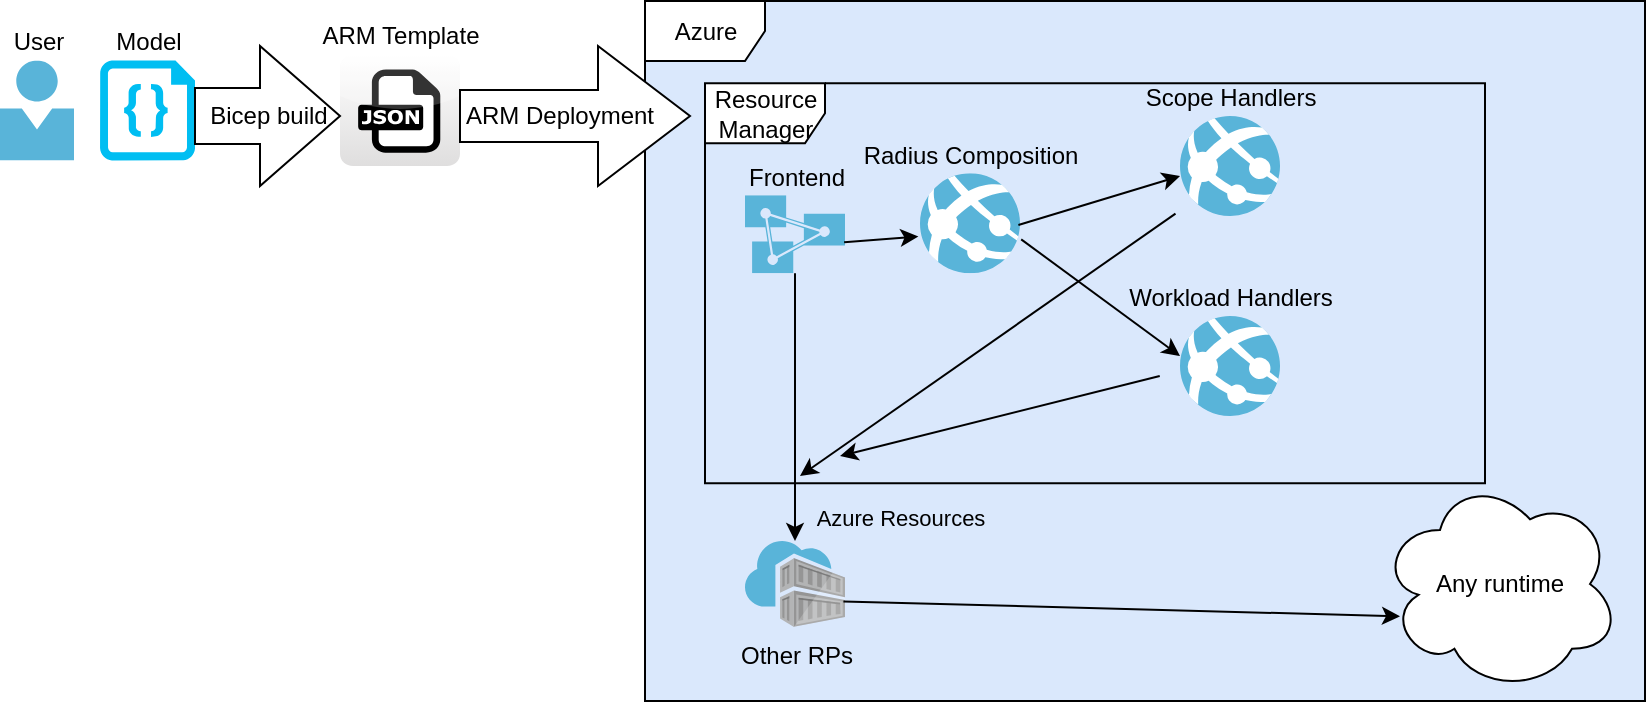 <mxfile version="14.2.4" type="embed">
    <diagram id="rnk5UrO5RmkAhVa2Pl3i" name="Page-1">
        <mxGraphModel dx="757" dy="485" grid="1" gridSize="10" guides="1" tooltips="1" connect="1" arrows="1" fold="1" page="1" pageScale="1" pageWidth="850" pageHeight="1100" math="0" shadow="0">
            <root>
                <mxCell id="0"/>
                <mxCell id="1" parent="0"/>
                <mxCell id="8" value="Model" style="verticalLabelPosition=top;html=1;verticalAlign=bottom;align=center;strokeColor=none;fillColor=#00BEF2;shape=mxgraph.azure.code_file;pointerEvents=1;labelPosition=center;" parent="1" vertex="1">
                    <mxGeometry x="60" y="42.2" width="47.5" height="50" as="geometry"/>
                </mxCell>
                <mxCell id="12" value="User" style="aspect=fixed;html=1;points=[];align=center;image;fontSize=12;image=img/lib/mscae/Person.svg;labelPosition=center;verticalLabelPosition=top;verticalAlign=bottom;" parent="1" vertex="1">
                    <mxGeometry x="10" y="42.2" width="37" height="50" as="geometry"/>
                </mxCell>
                <mxCell id="28" value="" style="group;labelBackgroundColor=none;labelBorderColor=none;fillColor=#dae8fc;strokeColor=#6c8ebf;" parent="1" vertex="1" connectable="0">
                    <mxGeometry x="332.5" y="12.5" width="500" height="350" as="geometry"/>
                </mxCell>
                <mxCell id="7" value="&lt;span style=&quot;&quot;&gt;Azure&lt;/span&gt;" style="shape=umlFrame;whiteSpace=wrap;html=1;labelBackgroundColor=none;container=0;backgroundOutline=0;" parent="28" vertex="1">
                    <mxGeometry width="500" height="350" as="geometry">
                        <mxRectangle width="60" height="20" as="alternateBounds"/>
                    </mxGeometry>
                </mxCell>
                <mxCell id="40" value="Resource&lt;br&gt;Manager" style="shape=umlFrame;whiteSpace=wrap;html=1;" parent="28" vertex="1">
                    <mxGeometry x="30" y="41.13" width="390" height="200" as="geometry"/>
                </mxCell>
                <mxCell id="9" value="Frontend" style="aspect=fixed;html=1;points=[];align=center;image;fontSize=12;image=img/lib/mscae/Analysis_Services.svg;labelPosition=center;verticalLabelPosition=top;verticalAlign=bottom;labelBackgroundColor=none;" parent="28" vertex="1">
                    <mxGeometry x="50" y="97.177" width="50" height="39" as="geometry"/>
                </mxCell>
                <mxCell id="15" value="Other RPs" style="aspect=fixed;html=1;points=[];align=center;image;fontSize=12;image=img/lib/mscae/Container_Registries.svg;labelBackgroundColor=none;" parent="28" vertex="1">
                    <mxGeometry x="50" y="270.0" width="50" height="43" as="geometry"/>
                </mxCell>
                <mxCell id="21" value="" style="edgeStyle=orthogonalEdgeStyle;rounded=0;orthogonalLoop=1;jettySize=auto;html=1;" parent="28" source="9" target="15" edge="1">
                    <mxGeometry relative="1" as="geometry"/>
                </mxCell>
                <mxCell id="22" value="Azure Resources" style="edgeLabel;html=1;align=center;verticalAlign=middle;resizable=0;points=[];labelBackgroundColor=none;" parent="21" vertex="1" connectable="0">
                    <mxGeometry x="-0.096" y="1" relative="1" as="geometry">
                        <mxPoint x="51.5" y="61.32" as="offset"/>
                    </mxGeometry>
                </mxCell>
                <mxCell id="39" value="Any runtime" style="ellipse;shape=cloud;whiteSpace=wrap;html=1;" parent="28" vertex="1">
                    <mxGeometry x="367.5" y="237.587" width="120" height="107.826" as="geometry"/>
                </mxCell>
                <mxCell id="37" value="" style="endArrow=classic;html=1;exitX=0.984;exitY=0.703;exitDx=0;exitDy=0;exitPerimeter=0;entryX=0.755;entryY=0.879;entryDx=0;entryDy=0;entryPerimeter=0;" parent="28" source="15" target="7" edge="1">
                    <mxGeometry width="50" height="50" relative="1" as="geometry">
                        <mxPoint x="107.65" y="188.329" as="sourcePoint"/>
                        <mxPoint x="422.5" y="82.54" as="targetPoint"/>
                        <Array as="points"/>
                    </mxGeometry>
                </mxCell>
                <mxCell id="41" value="Radius Composition" style="aspect=fixed;html=1;points=[];align=center;image;fontSize=12;image=img/lib/mscae/App_Services.svg;labelBackgroundColor=none;labelPosition=center;verticalLabelPosition=top;verticalAlign=bottom;" parent="28" vertex="1">
                    <mxGeometry x="137.5" y="86.18" width="50" height="50" as="geometry"/>
                </mxCell>
                <mxCell id="42" value="" style="endArrow=classic;html=1;exitX=0.991;exitY=0.601;exitDx=0;exitDy=0;exitPerimeter=0;entryX=-0.016;entryY=0.631;entryDx=0;entryDy=0;entryPerimeter=0;" parent="28" source="9" target="41" edge="1">
                    <mxGeometry width="50" height="50" relative="1" as="geometry">
                        <mxPoint x="197.5" y="257.5" as="sourcePoint"/>
                        <mxPoint x="247.5" y="207.5" as="targetPoint"/>
                    </mxGeometry>
                </mxCell>
                <mxCell id="43" value="Scope Handlers" style="aspect=fixed;html=1;points=[];align=center;image;fontSize=12;image=img/lib/mscae/App_Services.svg;labelBackgroundColor=none;labelPosition=center;verticalLabelPosition=top;verticalAlign=bottom;" parent="28" vertex="1">
                    <mxGeometry x="267.5" y="57.5" width="50" height="50" as="geometry"/>
                </mxCell>
                <mxCell id="44" value="Workload Handlers" style="aspect=fixed;html=1;points=[];align=center;image;fontSize=12;image=img/lib/mscae/App_Services.svg;labelBackgroundColor=none;labelPosition=center;verticalLabelPosition=top;verticalAlign=bottom;" parent="28" vertex="1">
                    <mxGeometry x="267.5" y="157.5" width="50" height="50" as="geometry"/>
                </mxCell>
                <mxCell id="45" value="" style="endArrow=classic;html=1;exitX=0.984;exitY=0.517;exitDx=0;exitDy=0;exitPerimeter=0;entryX=0.609;entryY=0.232;entryDx=0;entryDy=0;entryPerimeter=0;" parent="28" source="41" target="40" edge="1">
                    <mxGeometry width="50" height="50" relative="1" as="geometry">
                        <mxPoint x="197.5" y="257.5" as="sourcePoint"/>
                        <mxPoint x="247.5" y="207.5" as="targetPoint"/>
                    </mxGeometry>
                </mxCell>
                <mxCell id="46" value="" style="endArrow=classic;html=1;exitX=1.012;exitY=0.66;exitDx=0;exitDy=0;exitPerimeter=0;entryX=0.609;entryY=0.682;entryDx=0;entryDy=0;entryPerimeter=0;" parent="28" source="41" target="40" edge="1">
                    <mxGeometry width="50" height="50" relative="1" as="geometry">
                        <mxPoint x="197.5" y="257.5" as="sourcePoint"/>
                        <mxPoint x="247.5" y="207.5" as="targetPoint"/>
                    </mxGeometry>
                </mxCell>
                <mxCell id="29" value="ARM Template" style="dashed=0;outlineConnect=0;html=1;align=center;labelPosition=center;verticalLabelPosition=top;verticalAlign=bottom;shape=mxgraph.webicons.json;gradientColor=#DFDEDE;labelBackgroundColor=none;" parent="1" vertex="1">
                    <mxGeometry x="180" y="39.4" width="60" height="55.6" as="geometry"/>
                </mxCell>
                <mxCell id="30" value="" style="html=1;shadow=0;dashed=0;align=center;verticalAlign=middle;shape=mxgraph.arrows2.arrow;dy=0.63;dx=46;direction=north;notch=0;labelBackgroundColor=none;gradientColor=none;rotation=90;" parent="1" vertex="1">
                    <mxGeometry x="262.5" y="12.5" width="70" height="115" as="geometry"/>
                </mxCell>
                <mxCell id="31" value="ARM Deployment" style="text;html=1;strokeColor=none;fillColor=none;align=center;verticalAlign=middle;whiteSpace=wrap;rounded=0;labelBackgroundColor=none;" parent="1" vertex="1">
                    <mxGeometry x="240" y="60" width="100" height="20" as="geometry"/>
                </mxCell>
                <mxCell id="32" value="Bicep build" style="html=1;shadow=0;dashed=0;align=center;verticalAlign=middle;shape=mxgraph.arrows2.arrow;dy=0.6;dx=40;notch=0;labelBackgroundColor=none;gradientColor=none;" parent="1" vertex="1">
                    <mxGeometry x="107.5" y="35" width="72.5" height="70" as="geometry"/>
                </mxCell>
                <mxCell id="47" value="" style="endArrow=classic;html=1;exitX=-0.045;exitY=0.976;exitDx=0;exitDy=0;exitPerimeter=0;" parent="1" source="43" edge="1">
                    <mxGeometry width="50" height="50" relative="1" as="geometry">
                        <mxPoint x="530" y="270" as="sourcePoint"/>
                        <mxPoint x="410" y="250" as="targetPoint"/>
                    </mxGeometry>
                </mxCell>
                <mxCell id="48" value="" style="endArrow=classic;html=1;exitX=0.583;exitY=0.732;exitDx=0;exitDy=0;exitPerimeter=0;" parent="1" source="40" edge="1">
                    <mxGeometry width="50" height="50" relative="1" as="geometry">
                        <mxPoint x="530" y="270" as="sourcePoint"/>
                        <mxPoint x="430" y="240" as="targetPoint"/>
                    </mxGeometry>
                </mxCell>
            </root>
        </mxGraphModel>
    </diagram>
</mxfile>